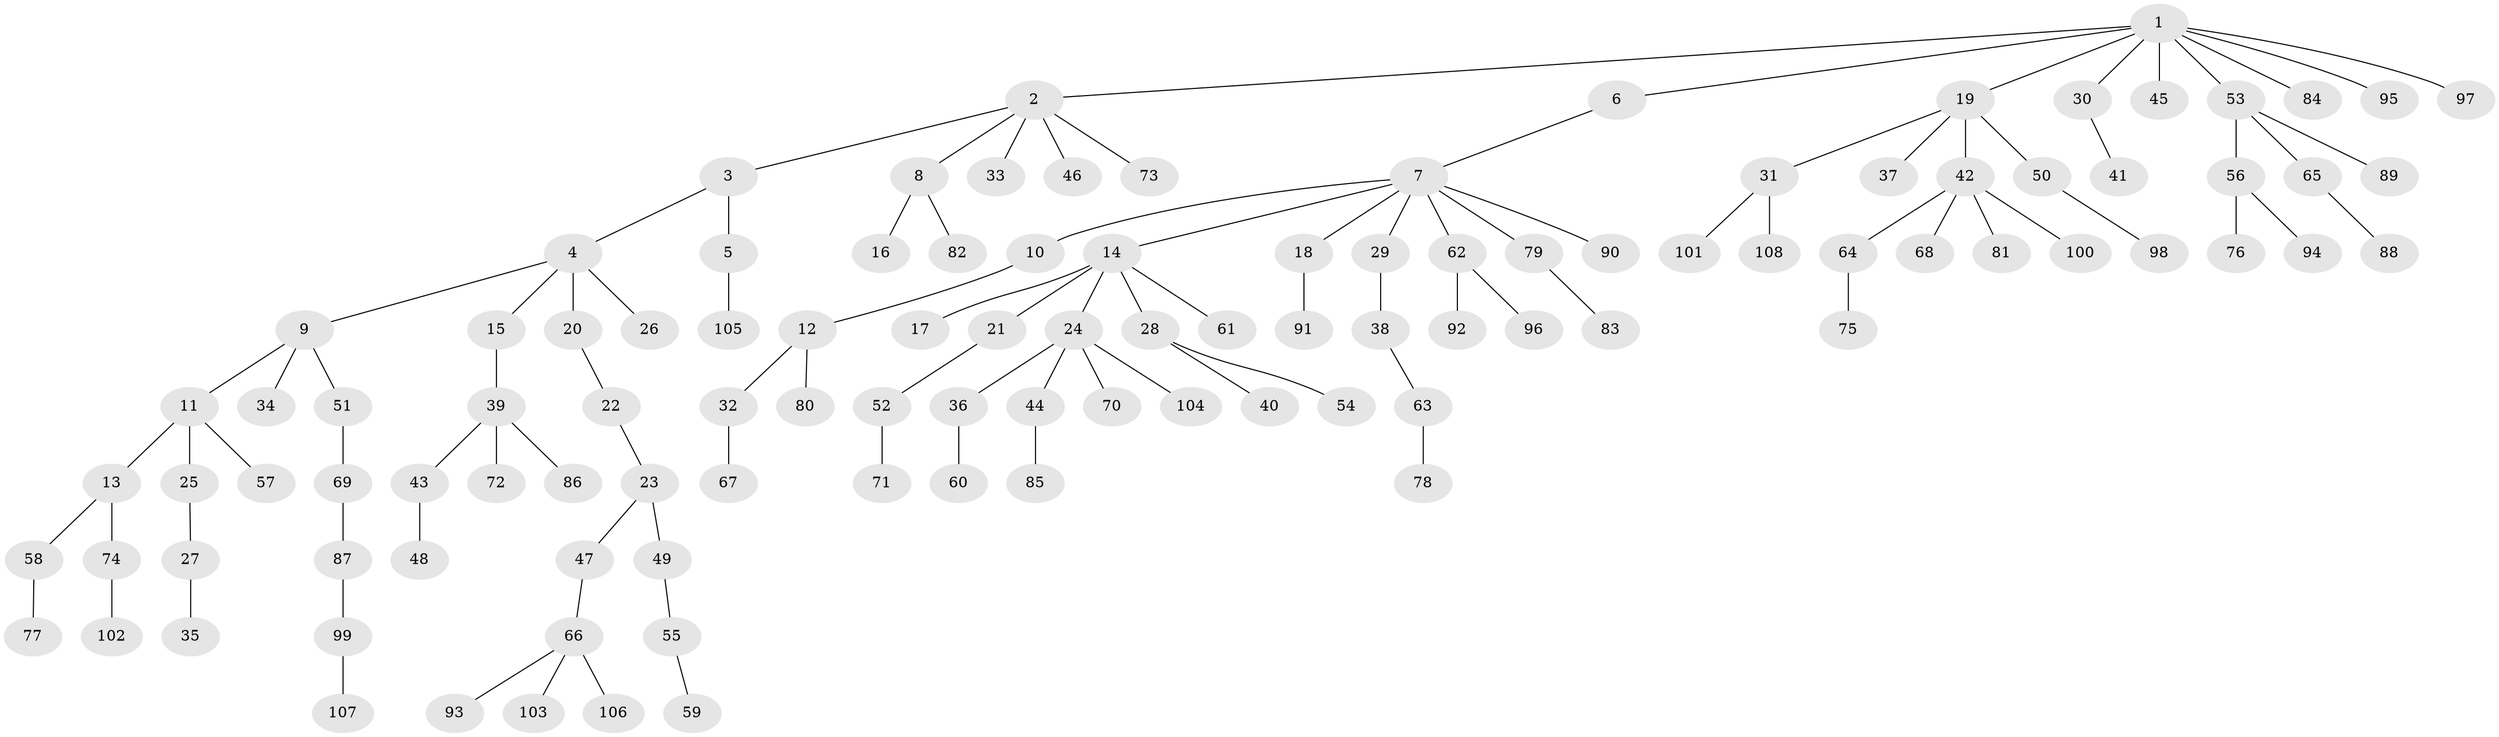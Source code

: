 // Generated by graph-tools (version 1.1) at 2025/15/03/09/25 04:15:28]
// undirected, 108 vertices, 107 edges
graph export_dot {
graph [start="1"]
  node [color=gray90,style=filled];
  1;
  2;
  3;
  4;
  5;
  6;
  7;
  8;
  9;
  10;
  11;
  12;
  13;
  14;
  15;
  16;
  17;
  18;
  19;
  20;
  21;
  22;
  23;
  24;
  25;
  26;
  27;
  28;
  29;
  30;
  31;
  32;
  33;
  34;
  35;
  36;
  37;
  38;
  39;
  40;
  41;
  42;
  43;
  44;
  45;
  46;
  47;
  48;
  49;
  50;
  51;
  52;
  53;
  54;
  55;
  56;
  57;
  58;
  59;
  60;
  61;
  62;
  63;
  64;
  65;
  66;
  67;
  68;
  69;
  70;
  71;
  72;
  73;
  74;
  75;
  76;
  77;
  78;
  79;
  80;
  81;
  82;
  83;
  84;
  85;
  86;
  87;
  88;
  89;
  90;
  91;
  92;
  93;
  94;
  95;
  96;
  97;
  98;
  99;
  100;
  101;
  102;
  103;
  104;
  105;
  106;
  107;
  108;
  1 -- 2;
  1 -- 6;
  1 -- 19;
  1 -- 30;
  1 -- 45;
  1 -- 53;
  1 -- 84;
  1 -- 95;
  1 -- 97;
  2 -- 3;
  2 -- 8;
  2 -- 33;
  2 -- 46;
  2 -- 73;
  3 -- 4;
  3 -- 5;
  4 -- 9;
  4 -- 15;
  4 -- 20;
  4 -- 26;
  5 -- 105;
  6 -- 7;
  7 -- 10;
  7 -- 14;
  7 -- 18;
  7 -- 29;
  7 -- 62;
  7 -- 79;
  7 -- 90;
  8 -- 16;
  8 -- 82;
  9 -- 11;
  9 -- 34;
  9 -- 51;
  10 -- 12;
  11 -- 13;
  11 -- 25;
  11 -- 57;
  12 -- 32;
  12 -- 80;
  13 -- 58;
  13 -- 74;
  14 -- 17;
  14 -- 21;
  14 -- 24;
  14 -- 28;
  14 -- 61;
  15 -- 39;
  18 -- 91;
  19 -- 31;
  19 -- 37;
  19 -- 42;
  19 -- 50;
  20 -- 22;
  21 -- 52;
  22 -- 23;
  23 -- 47;
  23 -- 49;
  24 -- 36;
  24 -- 44;
  24 -- 70;
  24 -- 104;
  25 -- 27;
  27 -- 35;
  28 -- 40;
  28 -- 54;
  29 -- 38;
  30 -- 41;
  31 -- 101;
  31 -- 108;
  32 -- 67;
  36 -- 60;
  38 -- 63;
  39 -- 43;
  39 -- 72;
  39 -- 86;
  42 -- 64;
  42 -- 68;
  42 -- 81;
  42 -- 100;
  43 -- 48;
  44 -- 85;
  47 -- 66;
  49 -- 55;
  50 -- 98;
  51 -- 69;
  52 -- 71;
  53 -- 56;
  53 -- 65;
  53 -- 89;
  55 -- 59;
  56 -- 76;
  56 -- 94;
  58 -- 77;
  62 -- 92;
  62 -- 96;
  63 -- 78;
  64 -- 75;
  65 -- 88;
  66 -- 93;
  66 -- 103;
  66 -- 106;
  69 -- 87;
  74 -- 102;
  79 -- 83;
  87 -- 99;
  99 -- 107;
}
